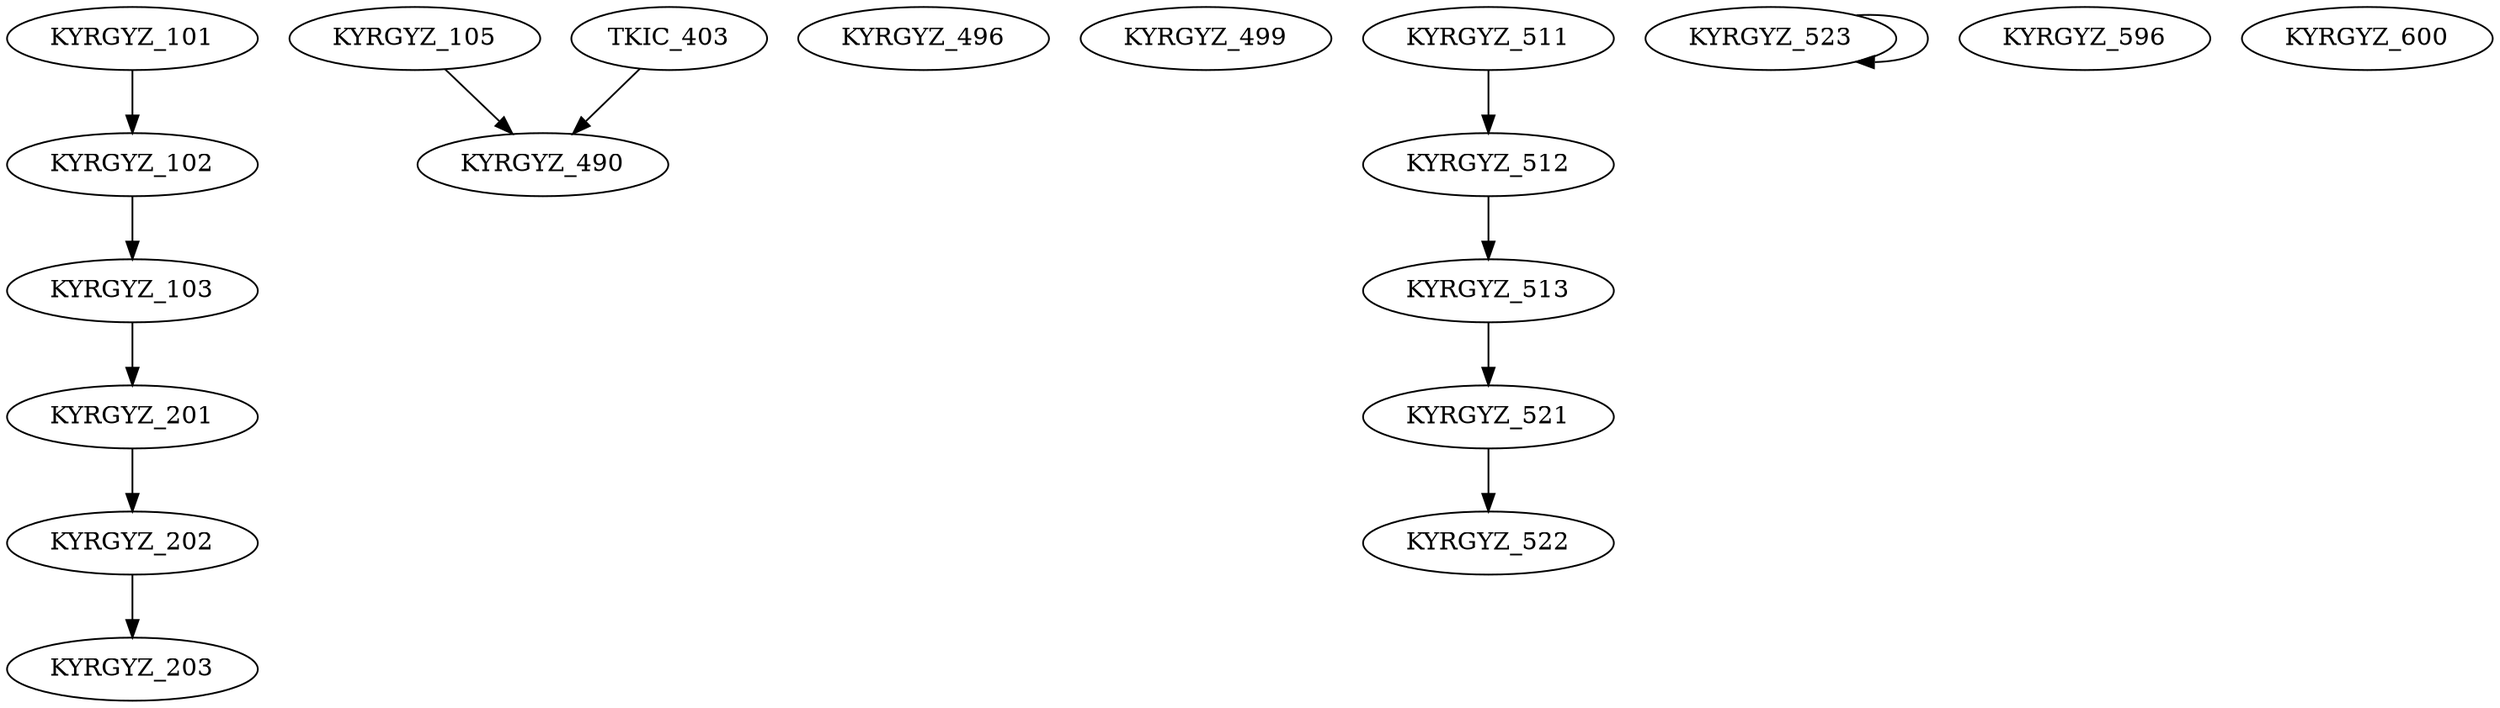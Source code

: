 digraph G {
    KYRGYZ_101;
    edge [color=black];
    KYRGYZ_101 -> KYRGYZ_102;
    edge [color=black];
    KYRGYZ_102 -> KYRGYZ_103;
    KYRGYZ_105;
    edge [color=black];
    KYRGYZ_103 -> KYRGYZ_201;
    edge [color=black];
    KYRGYZ_201 -> KYRGYZ_202;
    edge [color=black];
    KYRGYZ_202 -> KYRGYZ_203;
    edge [color=black];
    KYRGYZ_105 -> KYRGYZ_490;
    TKIC_403 -> KYRGYZ_490;
    KYRGYZ_496;
    KYRGYZ_499;
    KYRGYZ_511;
    edge [color=black];
    KYRGYZ_511 -> KYRGYZ_512;
    edge [color=black];
    KYRGYZ_512 -> KYRGYZ_513;
    edge [color=black];
    KYRGYZ_513 -> KYRGYZ_521;
    edge [color=black];
    KYRGYZ_521 -> KYRGYZ_522;
    edge [color=black];
    KYRGYZ_523 -> KYRGYZ_523;
    KYRGYZ_596;
    KYRGYZ_600;
}
